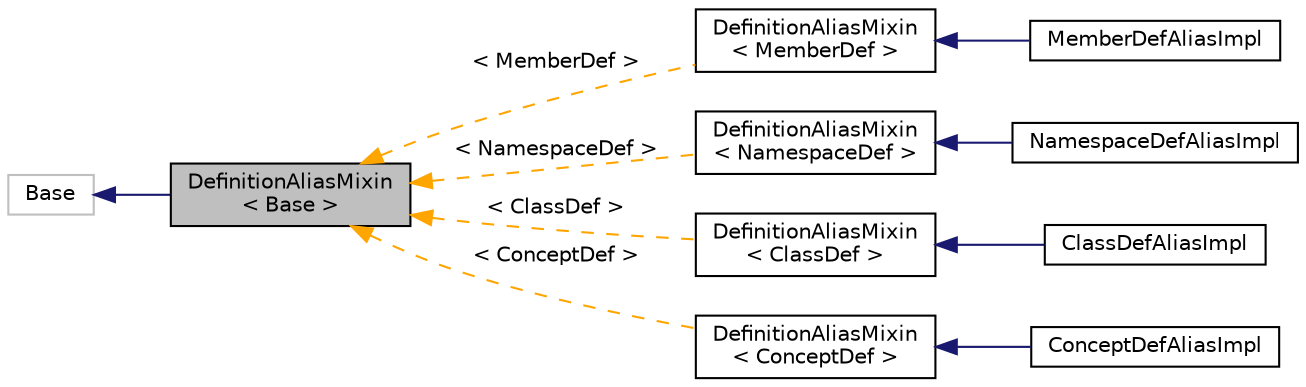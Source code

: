 digraph "DefinitionAliasMixin&lt; Base &gt;"
{
 // INTERACTIVE_SVG=YES
 // LATEX_PDF_SIZE
  edge [fontname="Helvetica",fontsize="10",labelfontname="Helvetica",labelfontsize="10"];
  node [fontname="Helvetica",fontsize="10",shape=record];
  rankdir="LR";
  Node1 [label="DefinitionAliasMixin\l\< Base \>",height=0.2,width=0.4,color="black", fillcolor="grey75", style="filled", fontcolor="black",tooltip=" "];
  Node2 -> Node1 [dir="back",color="midnightblue",fontsize="10",style="solid",fontname="Helvetica"];
  Node2 [label="Base",height=0.2,width=0.4,color="grey75", fillcolor="white", style="filled",tooltip=" "];
  Node1 -> Node3 [dir="back",color="orange",fontsize="10",style="dashed",label=" \< MemberDef \>" ,fontname="Helvetica"];
  Node3 [label="DefinitionAliasMixin\l\< MemberDef \>",height=0.2,width=0.4,color="black", fillcolor="white", style="filled",URL="$d8/d83/class_definition_alias_mixin.html",tooltip=" "];
  Node3 -> Node4 [dir="back",color="midnightblue",fontsize="10",style="solid",fontname="Helvetica"];
  Node4 [label="MemberDefAliasImpl",height=0.2,width=0.4,color="black", fillcolor="white", style="filled",URL="$d7/d70/class_member_def_alias_impl.html",tooltip=" "];
  Node1 -> Node5 [dir="back",color="orange",fontsize="10",style="dashed",label=" \< NamespaceDef \>" ,fontname="Helvetica"];
  Node5 [label="DefinitionAliasMixin\l\< NamespaceDef \>",height=0.2,width=0.4,color="black", fillcolor="white", style="filled",URL="$d8/d83/class_definition_alias_mixin.html",tooltip=" "];
  Node5 -> Node6 [dir="back",color="midnightblue",fontsize="10",style="solid",fontname="Helvetica"];
  Node6 [label="NamespaceDefAliasImpl",height=0.2,width=0.4,color="black", fillcolor="white", style="filled",URL="$d2/d9c/class_namespace_def_alias_impl.html",tooltip=" "];
  Node1 -> Node7 [dir="back",color="orange",fontsize="10",style="dashed",label=" \< ClassDef \>" ,fontname="Helvetica"];
  Node7 [label="DefinitionAliasMixin\l\< ClassDef \>",height=0.2,width=0.4,color="black", fillcolor="white", style="filled",URL="$d8/d83/class_definition_alias_mixin.html",tooltip=" "];
  Node7 -> Node8 [dir="back",color="midnightblue",fontsize="10",style="solid",fontname="Helvetica"];
  Node8 [label="ClassDefAliasImpl",height=0.2,width=0.4,color="black", fillcolor="white", style="filled",URL="$d0/d2b/class_class_def_alias_impl.html",tooltip=" "];
  Node1 -> Node9 [dir="back",color="orange",fontsize="10",style="dashed",label=" \< ConceptDef \>" ,fontname="Helvetica"];
  Node9 [label="DefinitionAliasMixin\l\< ConceptDef \>",height=0.2,width=0.4,color="black", fillcolor="white", style="filled",URL="$d8/d83/class_definition_alias_mixin.html",tooltip=" "];
  Node9 -> Node10 [dir="back",color="midnightblue",fontsize="10",style="solid",fontname="Helvetica"];
  Node10 [label="ConceptDefAliasImpl",height=0.2,width=0.4,color="black", fillcolor="white", style="filled",URL="$dd/df3/class_concept_def_alias_impl.html",tooltip=" "];
}
